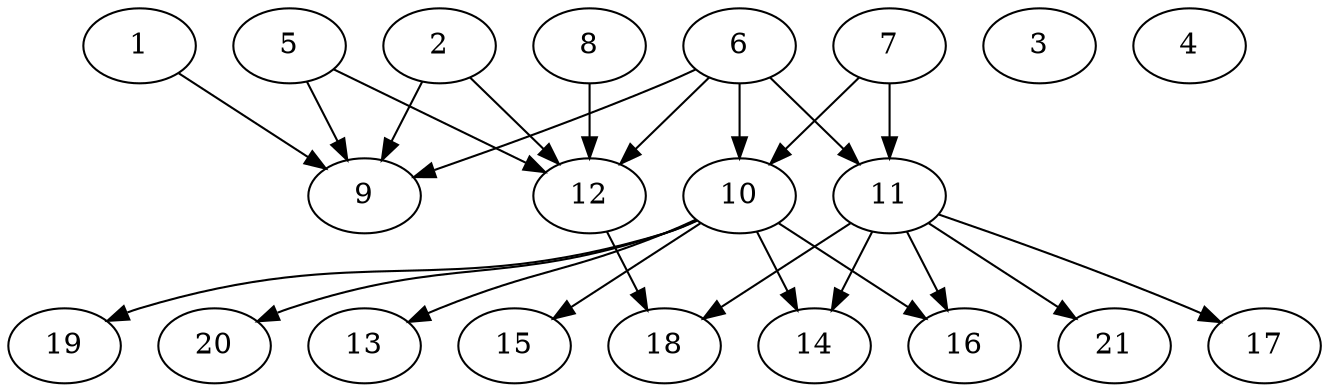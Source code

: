 // DAG (tier=2-normal, mode=compute, n=21, ccr=0.376, fat=0.687, density=0.492, regular=0.577, jump=0.172, mindata=524288, maxdata=8388608)
// DAG automatically generated by daggen at Sun Aug 24 16:33:33 2025
// /home/ermia/Project/Environments/daggen/bin/daggen --dot --ccr 0.376 --fat 0.687 --regular 0.577 --density 0.492 --jump 0.172 --mindata 524288 --maxdata 8388608 -n 21 
digraph G {
  1 [size="301733666357248000000", alpha="0.13", expect_size="150866833178624000000"]
  1 -> 9 [size ="359892254720000"]
  2 [size="397977624074631296", alpha="0.08", expect_size="198988812037315648"]
  2 -> 9 [size ="163364525309952"]
  2 -> 12 [size ="163364525309952"]
  3 [size="139888654217917968", alpha="0.16", expect_size="69944327108958984"]
  4 [size="7632955216326841", alpha="0.14", expect_size="3816477608163420"]
  5 [size="363422041335939465216", alpha="0.06", expect_size="181711020667969732608"]
  5 -> 9 [size ="407409197580288"]
  5 -> 12 [size ="407409197580288"]
  6 [size="4123586822305480704", alpha="0.19", expect_size="2061793411152740352"]
  6 -> 9 [size ="20571853160448"]
  6 -> 10 [size ="20571853160448"]
  6 -> 11 [size ="20571853160448"]
  6 -> 12 [size ="20571853160448"]
  7 [size="40985403879810138112", alpha="0.15", expect_size="20492701939905069056"]
  7 -> 10 [size ="95099040038912"]
  7 -> 11 [size ="95099040038912"]
  8 [size="2617189450329696", alpha="0.01", expect_size="1308594725164848"]
  8 -> 12 [size ="54418653315072"]
  9 [size="292921373038250368", alpha="0.05", expect_size="146460686519125184"]
  10 [size="215748428182728", alpha="0.14", expect_size="107874214091364"]
  10 -> 13 [size ="6276566220800"]
  10 -> 14 [size ="6276566220800"]
  10 -> 15 [size ="6276566220800"]
  10 -> 16 [size ="6276566220800"]
  10 -> 19 [size ="6276566220800"]
  10 -> 20 [size ="6276566220800"]
  11 [size="6683715150720630", alpha="0.20", expect_size="3341857575360315"]
  11 -> 14 [size ="176424136736768"]
  11 -> 16 [size ="176424136736768"]
  11 -> 17 [size ="176424136736768"]
  11 -> 18 [size ="176424136736768"]
  11 -> 21 [size ="176424136736768"]
  12 [size="35748107283607846912", alpha="0.04", expect_size="17874053641803923456"]
  12 -> 18 [size ="86814450778112"]
  13 [size="91715302079160385536", alpha="0.13", expect_size="45857651039580192768"]
  14 [size="7525485042070274", alpha="0.09", expect_size="3762742521035137"]
  15 [size="72121332710499", alpha="0.06", expect_size="36060666355249"]
  16 [size="30647886025987496", alpha="0.15", expect_size="15323943012993748"]
  17 [size="2619534806449928", alpha="0.02", expect_size="1309767403224964"]
  18 [size="85548797268116635648", alpha="0.00", expect_size="42774398634058317824"]
  19 [size="8423517282654748672", alpha="0.11", expect_size="4211758641327374336"]
  20 [size="462305920841101", alpha="0.12", expect_size="231152960420550"]
  21 [size="366085448731241216", alpha="0.18", expect_size="183042724365620608"]
}